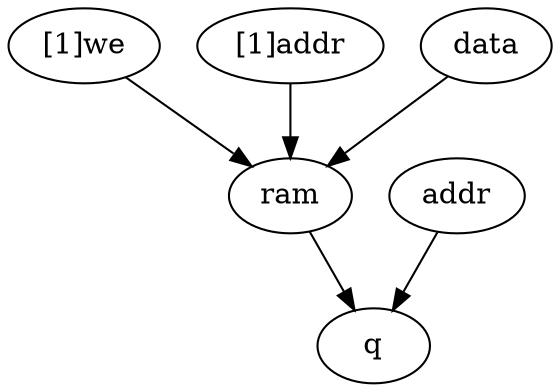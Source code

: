 strict digraph "" {
	"[1]we"	[complexity=4,
		importance=5.63430849782,
		rank=1.40857712446];
	ram	[complexity=3,
		importance=0.611650980518,
		rank=0.203883660173];
	"[1]we" -> ram;
	addr	[complexity=3,
		importance=0.423947755938,
		rank=0.141315918646];
	q	[complexity=0,
		importance=0.294498082777,
		rank=0.0];
	addr -> q;
	ram -> q;
	"[1]addr"	[complexity=4,
		importance=5.63430849782,
		rank=1.40857712446];
	"[1]addr" -> ram;
	data	[complexity=22,
		importance=5.63430849782,
		rank=0.256104931719];
	data -> ram;
}

